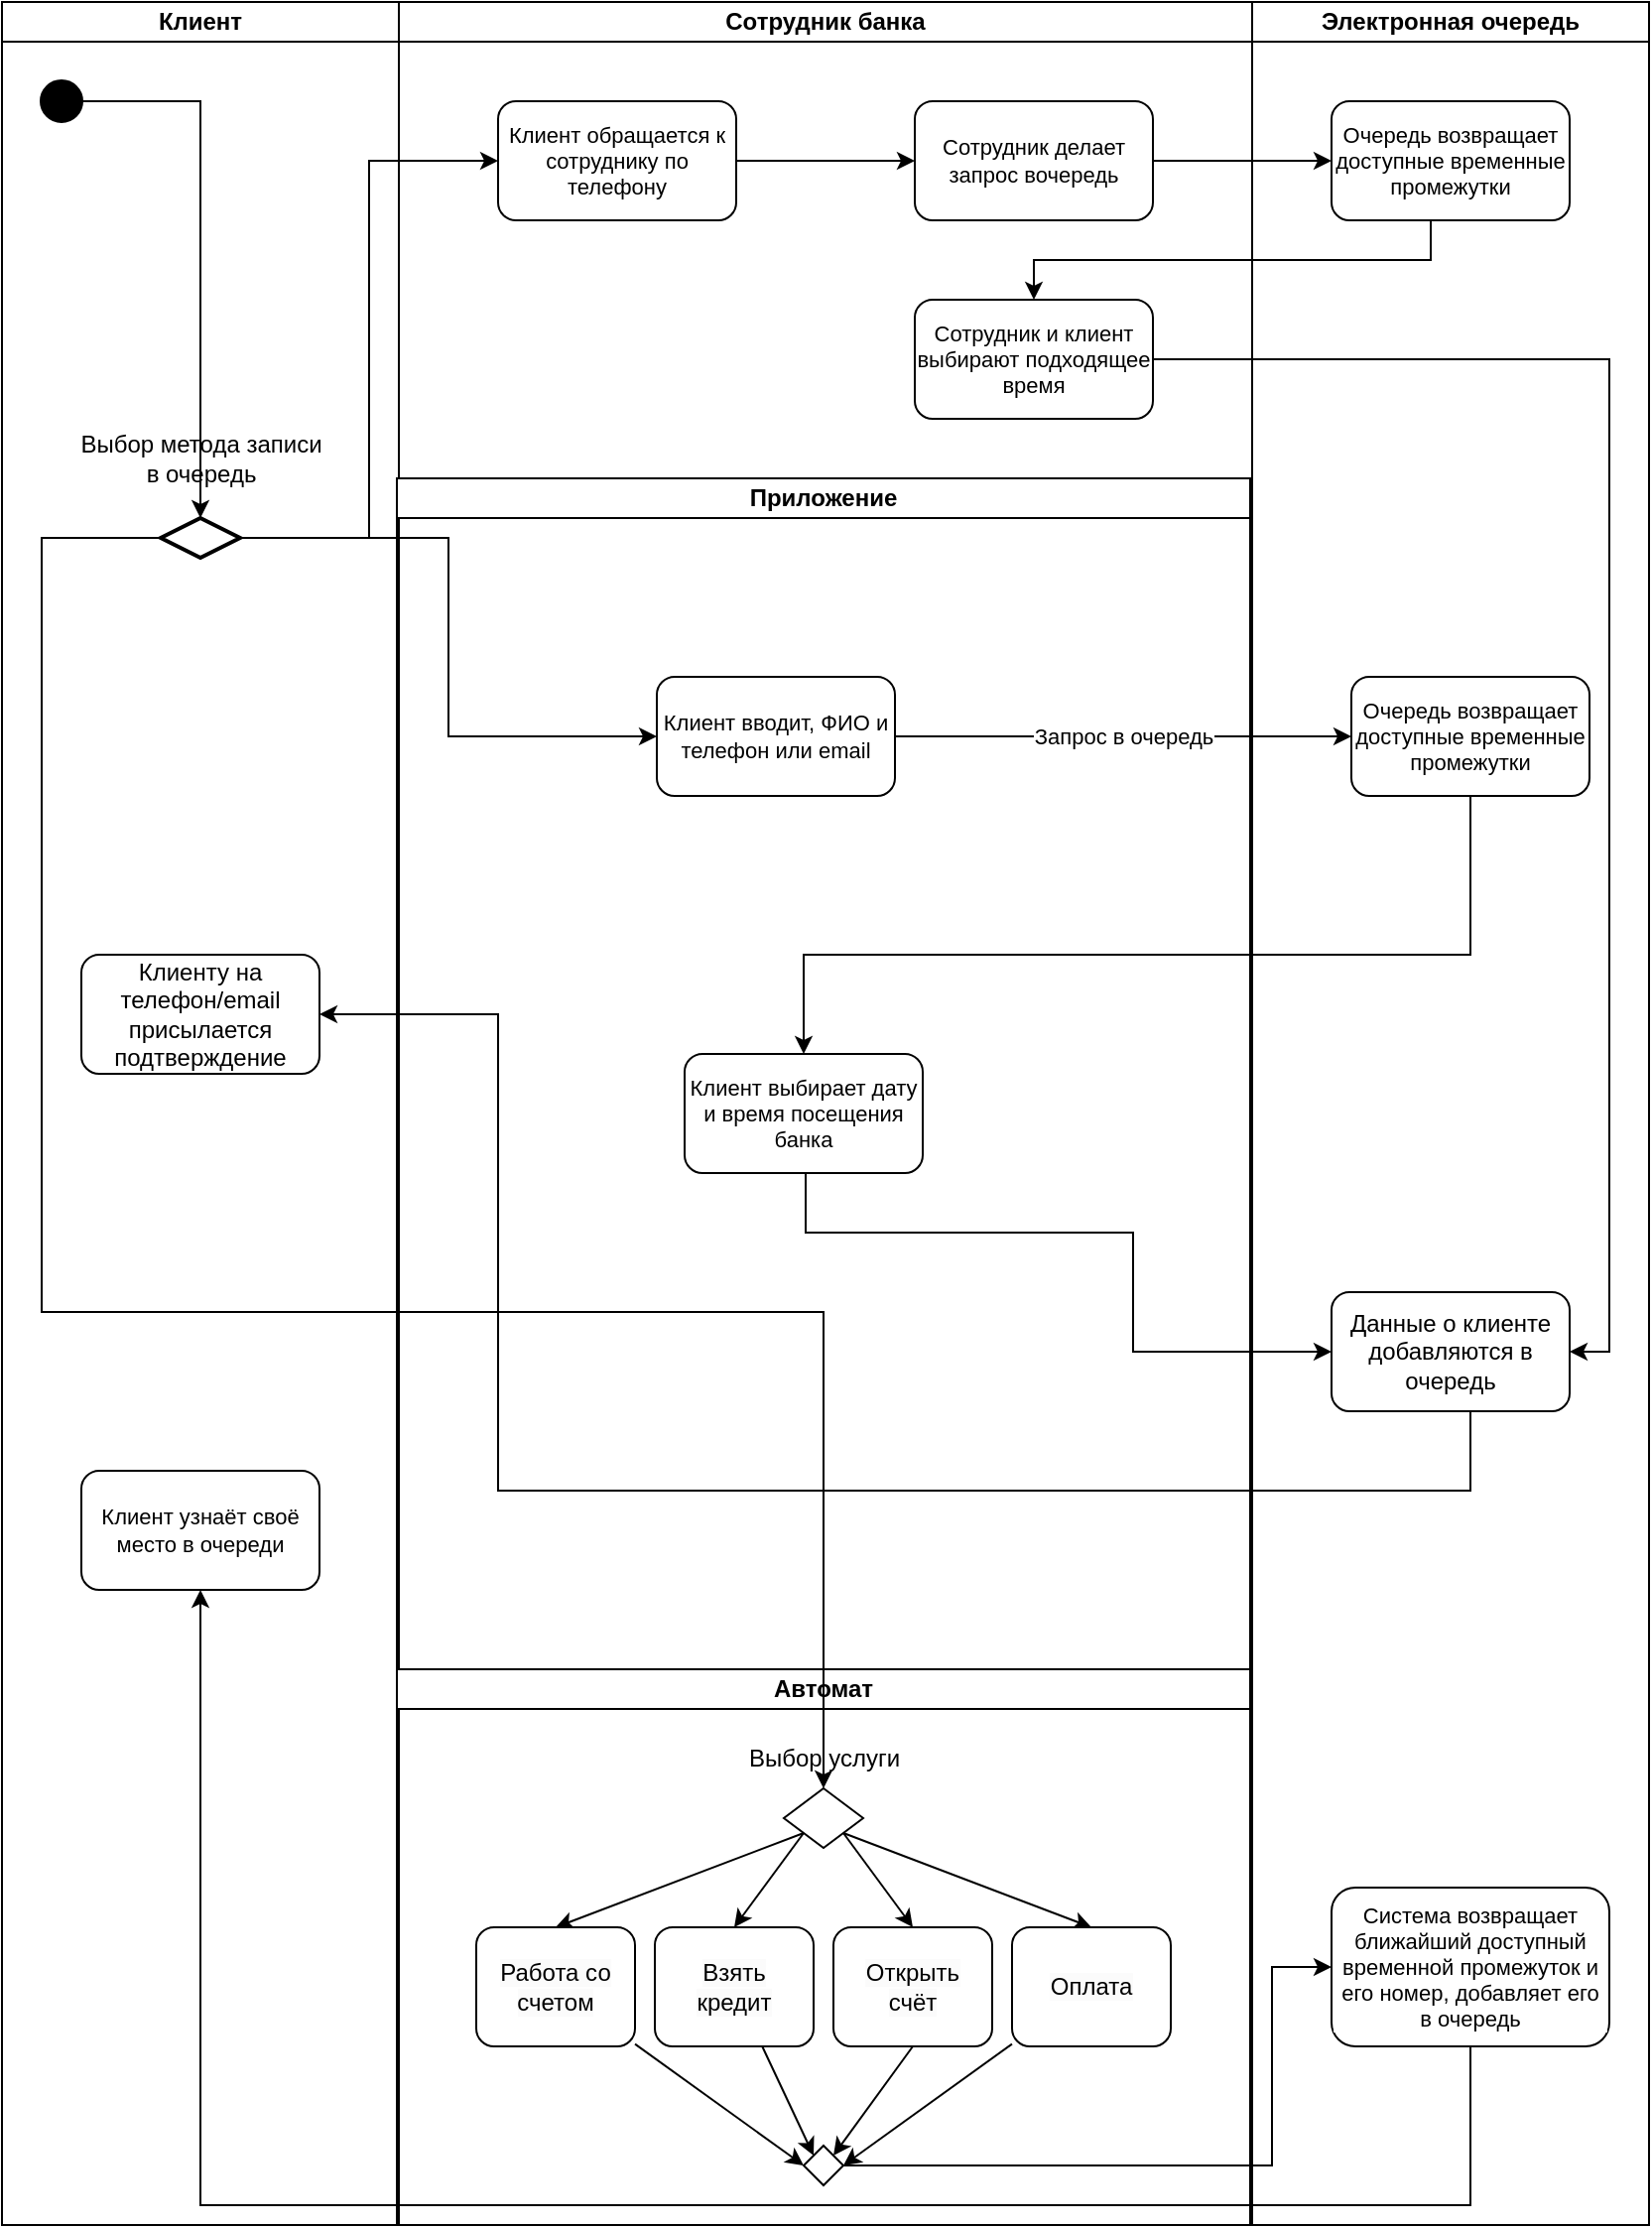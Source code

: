 <mxfile version="24.7.17">
  <diagram name="Page-1" id="aSSIHxQFKu71gb45OVoR">
    <mxGraphModel dx="1193" dy="2078" grid="1" gridSize="10" guides="1" tooltips="1" connect="1" arrows="1" fold="1" page="1" pageScale="1" pageWidth="827" pageHeight="1169" math="1" shadow="0">
      <root>
        <mxCell id="0" />
        <mxCell id="1" parent="0" />
        <mxCell id="f93Ii2bPztdFWJ8wU008-2" value="Клиент" style="swimlane;startSize=20;whiteSpace=wrap;html=1;" vertex="1" parent="1">
          <mxGeometry y="-440" width="200" height="1120" as="geometry">
            <mxRectangle width="50" height="40" as="alternateBounds" />
          </mxGeometry>
        </mxCell>
        <mxCell id="f93Ii2bPztdFWJ8wU008-1" value="" style="shape=ellipse;html=1;fillColor=strokeColor;strokeWidth=2;verticalLabelPosition=bottom;verticalAlignment=top;perimeter=ellipsePerimeter;" vertex="1" parent="f93Ii2bPztdFWJ8wU008-2">
          <mxGeometry x="20" y="40" width="20" height="20" as="geometry" />
        </mxCell>
        <mxCell id="f93Ii2bPztdFWJ8wU008-7" value="" style="strokeWidth=2;html=1;shape=mxgraph.flowchart.decision;whiteSpace=wrap;" vertex="1" parent="f93Ii2bPztdFWJ8wU008-2">
          <mxGeometry x="80" y="260" width="40" height="20" as="geometry" />
        </mxCell>
        <mxCell id="f93Ii2bPztdFWJ8wU008-12" value="Выбор метода записи&lt;div&gt;в очередь&lt;/div&gt;" style="text;html=1;align=center;verticalAlign=middle;resizable=0;points=[];autosize=1;strokeColor=none;fillColor=none;" vertex="1" parent="f93Ii2bPztdFWJ8wU008-2">
          <mxGeometry x="25" y="210" width="150" height="40" as="geometry" />
        </mxCell>
        <mxCell id="f93Ii2bPztdFWJ8wU008-53" style="edgeStyle=orthogonalEdgeStyle;shape=connector;rounded=0;orthogonalLoop=1;jettySize=auto;html=1;entryX=0.5;entryY=0;entryDx=0;entryDy=0;entryPerimeter=0;strokeColor=default;strokeWidth=1;align=center;verticalAlign=middle;fontFamily=Helvetica;fontSize=11;fontColor=default;labelBackgroundColor=default;endArrow=classic;" edge="1" parent="f93Ii2bPztdFWJ8wU008-2" source="f93Ii2bPztdFWJ8wU008-1" target="f93Ii2bPztdFWJ8wU008-7">
          <mxGeometry relative="1" as="geometry">
            <Array as="points">
              <mxPoint x="100" y="50" />
            </Array>
          </mxGeometry>
        </mxCell>
        <mxCell id="f93Ii2bPztdFWJ8wU008-26" value="Клиенту на телефон/email присылается подтверждение" style="rounded=1;whiteSpace=wrap;html=1;" vertex="1" parent="f93Ii2bPztdFWJ8wU008-2">
          <mxGeometry x="40" y="480" width="120" height="60" as="geometry" />
        </mxCell>
        <mxCell id="f93Ii2bPztdFWJ8wU008-71" value="Клиент узнаёт своё место в очереди" style="rounded=1;whiteSpace=wrap;html=1;fontFamily=Helvetica;fontSize=11;fontColor=default;labelBackgroundColor=default;" vertex="1" parent="f93Ii2bPztdFWJ8wU008-2">
          <mxGeometry x="40" y="740" width="120" height="60" as="geometry" />
        </mxCell>
        <mxCell id="f93Ii2bPztdFWJ8wU008-3" value="Приложение" style="swimlane;startSize=20;whiteSpace=wrap;html=1;" vertex="1" parent="1">
          <mxGeometry x="199" y="-200" width="430" height="600" as="geometry">
            <mxRectangle x="200" width="50" height="40" as="alternateBounds" />
          </mxGeometry>
        </mxCell>
        <mxCell id="f93Ii2bPztdFWJ8wU008-28" value="Клиент вводит, ФИО и телефон или email" style="rounded=1;whiteSpace=wrap;html=1;fontFamily=Helvetica;fontSize=11;fontColor=default;labelBackgroundColor=default;" vertex="1" parent="f93Ii2bPztdFWJ8wU008-3">
          <mxGeometry x="131" y="100" width="120" height="60" as="geometry" />
        </mxCell>
        <mxCell id="f93Ii2bPztdFWJ8wU008-46" value="Клиент выбирает дату и время посещения банка" style="rounded=1;whiteSpace=wrap;html=1;fontFamily=Helvetica;fontSize=11;fontColor=default;labelBackgroundColor=default;" vertex="1" parent="f93Ii2bPztdFWJ8wU008-3">
          <mxGeometry x="145" y="290" width="120" height="60" as="geometry" />
        </mxCell>
        <mxCell id="f93Ii2bPztdFWJ8wU008-4" value="Сотрудник банка" style="swimlane;startSize=20;whiteSpace=wrap;html=1;" vertex="1" parent="1">
          <mxGeometry x="200" y="-440" width="430" height="240" as="geometry">
            <mxRectangle width="50" height="40" as="alternateBounds" />
          </mxGeometry>
        </mxCell>
        <mxCell id="f93Ii2bPztdFWJ8wU008-76" style="edgeStyle=orthogonalEdgeStyle;shape=connector;rounded=0;orthogonalLoop=1;jettySize=auto;html=1;entryX=0;entryY=0.5;entryDx=0;entryDy=0;strokeColor=default;strokeWidth=1;align=center;verticalAlign=middle;fontFamily=Helvetica;fontSize=11;fontColor=default;labelBackgroundColor=default;endArrow=classic;" edge="1" parent="f93Ii2bPztdFWJ8wU008-4" source="f93Ii2bPztdFWJ8wU008-73" target="f93Ii2bPztdFWJ8wU008-74">
          <mxGeometry relative="1" as="geometry" />
        </mxCell>
        <mxCell id="f93Ii2bPztdFWJ8wU008-73" value="Клиент обращается к сотруднику по телефону" style="rounded=1;whiteSpace=wrap;html=1;fontFamily=Helvetica;fontSize=11;fontColor=default;labelBackgroundColor=default;" vertex="1" parent="f93Ii2bPztdFWJ8wU008-4">
          <mxGeometry x="50" y="50" width="120" height="60" as="geometry" />
        </mxCell>
        <mxCell id="f93Ii2bPztdFWJ8wU008-74" value="Сотрудник делает запрос вочередь" style="rounded=1;whiteSpace=wrap;html=1;fontFamily=Helvetica;fontSize=11;fontColor=default;labelBackgroundColor=default;" vertex="1" parent="f93Ii2bPztdFWJ8wU008-4">
          <mxGeometry x="260" y="50" width="120" height="60" as="geometry" />
        </mxCell>
        <mxCell id="f93Ii2bPztdFWJ8wU008-80" value="Сотрудник и клиент выбирают подходящее время" style="rounded=1;whiteSpace=wrap;html=1;fontFamily=Helvetica;fontSize=11;fontColor=default;labelBackgroundColor=default;" vertex="1" parent="f93Ii2bPztdFWJ8wU008-4">
          <mxGeometry x="260" y="150" width="120" height="60" as="geometry" />
        </mxCell>
        <mxCell id="f93Ii2bPztdFWJ8wU008-5" value="Электронная очередь" style="swimlane;startSize=20;whiteSpace=wrap;html=1;" vertex="1" parent="1">
          <mxGeometry x="630" y="-440" width="200" height="1120" as="geometry">
            <mxRectangle width="50" height="40" as="alternateBounds" />
          </mxGeometry>
        </mxCell>
        <mxCell id="f93Ii2bPztdFWJ8wU008-25" value="Данные о клиенте добавляются в очередь" style="rounded=1;whiteSpace=wrap;html=1;" vertex="1" parent="f93Ii2bPztdFWJ8wU008-5">
          <mxGeometry x="40" y="650" width="120" height="60" as="geometry" />
        </mxCell>
        <mxCell id="f93Ii2bPztdFWJ8wU008-42" value="Очередь возвращает доступные временные промежутки" style="rounded=1;whiteSpace=wrap;html=1;fontFamily=Helvetica;fontSize=11;fontColor=default;labelBackgroundColor=default;" vertex="1" parent="f93Ii2bPztdFWJ8wU008-5">
          <mxGeometry x="50" y="340" width="120" height="60" as="geometry" />
        </mxCell>
        <mxCell id="f93Ii2bPztdFWJ8wU008-63" value="Система возвращает ближайший доступный временной промежуток и его номер, добавляет его в очередь" style="rounded=1;whiteSpace=wrap;html=1;fontFamily=Helvetica;fontSize=11;fontColor=default;labelBackgroundColor=default;" vertex="1" parent="f93Ii2bPztdFWJ8wU008-5">
          <mxGeometry x="40" y="950" width="140" height="80" as="geometry" />
        </mxCell>
        <mxCell id="f93Ii2bPztdFWJ8wU008-78" value="Очередь возвращает доступные временные промежутки" style="rounded=1;whiteSpace=wrap;html=1;fontFamily=Helvetica;fontSize=11;fontColor=default;labelBackgroundColor=default;" vertex="1" parent="f93Ii2bPztdFWJ8wU008-5">
          <mxGeometry x="40" y="50" width="120" height="60" as="geometry" />
        </mxCell>
        <mxCell id="f93Ii2bPztdFWJ8wU008-6" value="Автомат" style="swimlane;startSize=20;whiteSpace=wrap;html=1;" vertex="1" parent="1">
          <mxGeometry x="199" y="400" width="430" height="280" as="geometry">
            <mxRectangle width="50" height="40" as="alternateBounds" />
          </mxGeometry>
        </mxCell>
        <mxCell id="f93Ii2bPztdFWJ8wU008-59" style="shape=connector;rounded=0;orthogonalLoop=1;jettySize=auto;html=1;exitX=1;exitY=1;exitDx=0;exitDy=0;entryX=0.5;entryY=0;entryDx=0;entryDy=0;strokeColor=default;strokeWidth=1;align=center;verticalAlign=middle;fontFamily=Helvetica;fontSize=11;fontColor=default;labelBackgroundColor=default;endArrow=classic;" edge="1" parent="f93Ii2bPztdFWJ8wU008-6" source="f93Ii2bPztdFWJ8wU008-15" target="f93Ii2bPztdFWJ8wU008-35">
          <mxGeometry relative="1" as="geometry" />
        </mxCell>
        <mxCell id="f93Ii2bPztdFWJ8wU008-60" style="shape=connector;rounded=0;orthogonalLoop=1;jettySize=auto;html=1;exitX=1;exitY=1;exitDx=0;exitDy=0;entryX=0.5;entryY=0;entryDx=0;entryDy=0;strokeColor=default;strokeWidth=1;align=center;verticalAlign=middle;fontFamily=Helvetica;fontSize=11;fontColor=default;labelBackgroundColor=default;endArrow=classic;" edge="1" parent="f93Ii2bPztdFWJ8wU008-6" source="f93Ii2bPztdFWJ8wU008-15" target="f93Ii2bPztdFWJ8wU008-34">
          <mxGeometry relative="1" as="geometry" />
        </mxCell>
        <mxCell id="f93Ii2bPztdFWJ8wU008-61" style="shape=connector;rounded=0;orthogonalLoop=1;jettySize=auto;html=1;exitX=0;exitY=1;exitDx=0;exitDy=0;entryX=0.5;entryY=0;entryDx=0;entryDy=0;strokeColor=default;strokeWidth=1;align=center;verticalAlign=middle;fontFamily=Helvetica;fontSize=11;fontColor=default;labelBackgroundColor=default;endArrow=classic;" edge="1" parent="f93Ii2bPztdFWJ8wU008-6" source="f93Ii2bPztdFWJ8wU008-15" target="f93Ii2bPztdFWJ8wU008-33">
          <mxGeometry relative="1" as="geometry" />
        </mxCell>
        <mxCell id="f93Ii2bPztdFWJ8wU008-62" style="shape=connector;rounded=0;orthogonalLoop=1;jettySize=auto;html=1;exitX=0;exitY=1;exitDx=0;exitDy=0;entryX=0.5;entryY=0;entryDx=0;entryDy=0;strokeColor=default;strokeWidth=1;align=center;verticalAlign=middle;fontFamily=Helvetica;fontSize=11;fontColor=default;labelBackgroundColor=default;endArrow=classic;" edge="1" parent="f93Ii2bPztdFWJ8wU008-6" source="f93Ii2bPztdFWJ8wU008-15" target="f93Ii2bPztdFWJ8wU008-32">
          <mxGeometry relative="1" as="geometry" />
        </mxCell>
        <mxCell id="f93Ii2bPztdFWJ8wU008-15" value="" style="rhombus;whiteSpace=wrap;html=1;" vertex="1" parent="f93Ii2bPztdFWJ8wU008-6">
          <mxGeometry x="195" y="60" width="40" height="30" as="geometry" />
        </mxCell>
        <mxCell id="f93Ii2bPztdFWJ8wU008-16" value="Выбор услуги" style="text;html=1;align=center;verticalAlign=middle;resizable=0;points=[];autosize=1;strokeColor=none;fillColor=none;" vertex="1" parent="f93Ii2bPztdFWJ8wU008-6">
          <mxGeometry x="165" y="30" width="100" height="30" as="geometry" />
        </mxCell>
        <mxCell id="f93Ii2bPztdFWJ8wU008-66" style="edgeStyle=none;shape=connector;rounded=0;orthogonalLoop=1;jettySize=auto;html=1;entryX=0;entryY=0;entryDx=0;entryDy=0;strokeColor=default;strokeWidth=1;align=center;verticalAlign=middle;fontFamily=Helvetica;fontSize=11;fontColor=default;labelBackgroundColor=default;endArrow=classic;" edge="1" parent="f93Ii2bPztdFWJ8wU008-6" source="f93Ii2bPztdFWJ8wU008-33" target="f93Ii2bPztdFWJ8wU008-64">
          <mxGeometry relative="1" as="geometry" />
        </mxCell>
        <mxCell id="f93Ii2bPztdFWJ8wU008-33" value="&lt;span style=&quot;font-family: Arial; font-size: 12px; background-color: rgb(251, 251, 251);&quot;&gt;Взять&lt;/span&gt;&lt;div&gt;&lt;span style=&quot;font-family: Arial; font-size: 12px; background-color: rgb(251, 251, 251);&quot;&gt;кредит&lt;/span&gt;&lt;/div&gt;" style="rounded=1;whiteSpace=wrap;html=1;fontFamily=Helvetica;fontSize=11;fontColor=default;labelBackgroundColor=default;" vertex="1" parent="f93Ii2bPztdFWJ8wU008-6">
          <mxGeometry x="130" y="130" width="80" height="60" as="geometry" />
        </mxCell>
        <mxCell id="f93Ii2bPztdFWJ8wU008-65" style="edgeStyle=none;shape=connector;rounded=0;orthogonalLoop=1;jettySize=auto;html=1;entryX=0;entryY=0.5;entryDx=0;entryDy=0;strokeColor=default;strokeWidth=1;align=center;verticalAlign=middle;fontFamily=Helvetica;fontSize=11;fontColor=default;labelBackgroundColor=default;endArrow=classic;" edge="1" parent="f93Ii2bPztdFWJ8wU008-6" source="f93Ii2bPztdFWJ8wU008-32" target="f93Ii2bPztdFWJ8wU008-64">
          <mxGeometry relative="1" as="geometry" />
        </mxCell>
        <mxCell id="f93Ii2bPztdFWJ8wU008-32" value="&lt;span style=&quot;font-family: Arial; font-size: 12px; background-color: rgb(251, 251, 251);&quot;&gt;Работа со&lt;/span&gt;&lt;div&gt;&lt;span style=&quot;font-family: Arial; font-size: 12px; background-color: rgb(251, 251, 251);&quot;&gt;счетом&lt;/span&gt;&lt;/div&gt;" style="rounded=1;whiteSpace=wrap;html=1;fontFamily=Helvetica;fontSize=11;fontColor=default;labelBackgroundColor=default;" vertex="1" parent="f93Ii2bPztdFWJ8wU008-6">
          <mxGeometry x="40" y="130" width="80" height="60" as="geometry" />
        </mxCell>
        <mxCell id="f93Ii2bPztdFWJ8wU008-67" style="edgeStyle=none;shape=connector;rounded=0;orthogonalLoop=1;jettySize=auto;html=1;exitX=0.5;exitY=1;exitDx=0;exitDy=0;entryX=1;entryY=0;entryDx=0;entryDy=0;strokeColor=default;strokeWidth=1;align=center;verticalAlign=middle;fontFamily=Helvetica;fontSize=11;fontColor=default;labelBackgroundColor=default;endArrow=classic;" edge="1" parent="f93Ii2bPztdFWJ8wU008-6" source="f93Ii2bPztdFWJ8wU008-34" target="f93Ii2bPztdFWJ8wU008-64">
          <mxGeometry relative="1" as="geometry" />
        </mxCell>
        <mxCell id="f93Ii2bPztdFWJ8wU008-34" value="&lt;span style=&quot;font-family: Arial; font-size: 12px; background-color: rgb(251, 251, 251);&quot;&gt;Открыть&lt;/span&gt;&lt;div&gt;&lt;span style=&quot;font-family: Arial; font-size: 12px; background-color: rgb(251, 251, 251);&quot;&gt;счёт&lt;/span&gt;&lt;/div&gt;" style="rounded=1;whiteSpace=wrap;html=1;fontFamily=Helvetica;fontSize=11;fontColor=default;labelBackgroundColor=default;" vertex="1" parent="f93Ii2bPztdFWJ8wU008-6">
          <mxGeometry x="220" y="130" width="80" height="60" as="geometry" />
        </mxCell>
        <mxCell id="f93Ii2bPztdFWJ8wU008-68" style="edgeStyle=none;shape=connector;rounded=0;orthogonalLoop=1;jettySize=auto;html=1;entryX=1;entryY=0.5;entryDx=0;entryDy=0;strokeColor=default;strokeWidth=1;align=center;verticalAlign=middle;fontFamily=Helvetica;fontSize=11;fontColor=default;labelBackgroundColor=default;endArrow=classic;" edge="1" parent="f93Ii2bPztdFWJ8wU008-6" source="f93Ii2bPztdFWJ8wU008-35" target="f93Ii2bPztdFWJ8wU008-64">
          <mxGeometry relative="1" as="geometry" />
        </mxCell>
        <mxCell id="f93Ii2bPztdFWJ8wU008-35" value="&lt;span style=&quot;font-family: Arial; font-size: 12px; background-color: rgb(251, 251, 251);&quot;&gt;Оплата&lt;/span&gt;" style="rounded=1;whiteSpace=wrap;html=1;fontFamily=Helvetica;fontSize=11;fontColor=default;labelBackgroundColor=default;" vertex="1" parent="f93Ii2bPztdFWJ8wU008-6">
          <mxGeometry x="310" y="130" width="80" height="60" as="geometry" />
        </mxCell>
        <mxCell id="f93Ii2bPztdFWJ8wU008-64" value="" style="rhombus;whiteSpace=wrap;html=1;fontFamily=Helvetica;fontSize=11;fontColor=default;labelBackgroundColor=default;" vertex="1" parent="f93Ii2bPztdFWJ8wU008-6">
          <mxGeometry x="205" y="240" width="20" height="20" as="geometry" />
        </mxCell>
        <mxCell id="f93Ii2bPztdFWJ8wU008-44" value="Запрос в очередь" style="edgeStyle=orthogonalEdgeStyle;shape=connector;rounded=0;orthogonalLoop=1;jettySize=auto;html=1;entryX=0;entryY=0.5;entryDx=0;entryDy=0;strokeColor=default;strokeWidth=1;align=center;verticalAlign=middle;fontFamily=Helvetica;fontSize=11;fontColor=default;labelBackgroundColor=default;endArrow=classic;" edge="1" parent="1" source="f93Ii2bPztdFWJ8wU008-28" target="f93Ii2bPztdFWJ8wU008-42">
          <mxGeometry relative="1" as="geometry">
            <Array as="points">
              <mxPoint x="640" y="-70" />
              <mxPoint x="640" y="-70" />
            </Array>
          </mxGeometry>
        </mxCell>
        <mxCell id="f93Ii2bPztdFWJ8wU008-48" style="edgeStyle=orthogonalEdgeStyle;shape=connector;rounded=0;orthogonalLoop=1;jettySize=auto;html=1;entryX=0.5;entryY=0;entryDx=0;entryDy=0;strokeColor=default;strokeWidth=1;align=center;verticalAlign=middle;fontFamily=Helvetica;fontSize=11;fontColor=default;labelBackgroundColor=default;endArrow=classic;" edge="1" parent="1" source="f93Ii2bPztdFWJ8wU008-42" target="f93Ii2bPztdFWJ8wU008-46">
          <mxGeometry relative="1" as="geometry">
            <Array as="points">
              <mxPoint x="740" y="40" />
              <mxPoint x="404" y="40" />
            </Array>
          </mxGeometry>
        </mxCell>
        <mxCell id="f93Ii2bPztdFWJ8wU008-49" style="edgeStyle=orthogonalEdgeStyle;shape=connector;rounded=0;orthogonalLoop=1;jettySize=auto;html=1;entryX=0;entryY=0.5;entryDx=0;entryDy=0;strokeColor=default;strokeWidth=1;align=center;verticalAlign=middle;fontFamily=Helvetica;fontSize=11;fontColor=default;labelBackgroundColor=default;endArrow=classic;" edge="1" parent="1" source="f93Ii2bPztdFWJ8wU008-46" target="f93Ii2bPztdFWJ8wU008-25">
          <mxGeometry relative="1" as="geometry">
            <Array as="points">
              <mxPoint x="405" y="180" />
              <mxPoint x="570" y="180" />
              <mxPoint x="570" y="240" />
            </Array>
          </mxGeometry>
        </mxCell>
        <mxCell id="f93Ii2bPztdFWJ8wU008-54" style="edgeStyle=orthogonalEdgeStyle;shape=connector;rounded=0;orthogonalLoop=1;jettySize=auto;html=1;entryX=0;entryY=0.5;entryDx=0;entryDy=0;strokeColor=default;strokeWidth=1;align=center;verticalAlign=middle;fontFamily=Helvetica;fontSize=11;fontColor=default;labelBackgroundColor=default;endArrow=classic;" edge="1" parent="1" source="f93Ii2bPztdFWJ8wU008-7" target="f93Ii2bPztdFWJ8wU008-28">
          <mxGeometry relative="1" as="geometry" />
        </mxCell>
        <mxCell id="f93Ii2bPztdFWJ8wU008-55" style="edgeStyle=orthogonalEdgeStyle;shape=connector;rounded=0;orthogonalLoop=1;jettySize=auto;html=1;entryX=1;entryY=0.5;entryDx=0;entryDy=0;strokeColor=default;strokeWidth=1;align=center;verticalAlign=middle;fontFamily=Helvetica;fontSize=11;fontColor=default;labelBackgroundColor=default;endArrow=classic;" edge="1" parent="1" source="f93Ii2bPztdFWJ8wU008-25" target="f93Ii2bPztdFWJ8wU008-26">
          <mxGeometry relative="1" as="geometry">
            <Array as="points">
              <mxPoint x="740" y="310" />
              <mxPoint x="250" y="310" />
              <mxPoint x="250" y="70" />
            </Array>
          </mxGeometry>
        </mxCell>
        <mxCell id="f93Ii2bPztdFWJ8wU008-58" style="edgeStyle=orthogonalEdgeStyle;shape=connector;rounded=0;orthogonalLoop=1;jettySize=auto;html=1;entryX=0.5;entryY=0;entryDx=0;entryDy=0;strokeColor=default;strokeWidth=1;align=center;verticalAlign=middle;fontFamily=Helvetica;fontSize=11;fontColor=default;labelBackgroundColor=default;endArrow=classic;" edge="1" parent="1" source="f93Ii2bPztdFWJ8wU008-7" target="f93Ii2bPztdFWJ8wU008-15">
          <mxGeometry relative="1" as="geometry">
            <Array as="points">
              <mxPoint x="20" y="-170" />
              <mxPoint x="20" y="220" />
              <mxPoint x="414" y="220" />
            </Array>
          </mxGeometry>
        </mxCell>
        <mxCell id="f93Ii2bPztdFWJ8wU008-69" style="edgeStyle=orthogonalEdgeStyle;shape=connector;rounded=0;orthogonalLoop=1;jettySize=auto;html=1;entryX=0;entryY=0.5;entryDx=0;entryDy=0;strokeColor=default;strokeWidth=1;align=center;verticalAlign=middle;fontFamily=Helvetica;fontSize=11;fontColor=default;labelBackgroundColor=default;endArrow=classic;" edge="1" parent="1" source="f93Ii2bPztdFWJ8wU008-64" target="f93Ii2bPztdFWJ8wU008-63">
          <mxGeometry relative="1" as="geometry">
            <Array as="points">
              <mxPoint x="640" y="650" />
              <mxPoint x="640" y="550" />
            </Array>
          </mxGeometry>
        </mxCell>
        <mxCell id="f93Ii2bPztdFWJ8wU008-72" style="edgeStyle=orthogonalEdgeStyle;shape=connector;rounded=0;orthogonalLoop=1;jettySize=auto;html=1;entryX=0.5;entryY=1;entryDx=0;entryDy=0;strokeColor=default;strokeWidth=1;align=center;verticalAlign=middle;fontFamily=Helvetica;fontSize=11;fontColor=default;labelBackgroundColor=default;endArrow=classic;" edge="1" parent="1" source="f93Ii2bPztdFWJ8wU008-63" target="f93Ii2bPztdFWJ8wU008-71">
          <mxGeometry relative="1" as="geometry">
            <Array as="points">
              <mxPoint x="740" y="670" />
              <mxPoint x="100" y="670" />
            </Array>
          </mxGeometry>
        </mxCell>
        <mxCell id="f93Ii2bPztdFWJ8wU008-75" style="edgeStyle=orthogonalEdgeStyle;shape=connector;rounded=0;orthogonalLoop=1;jettySize=auto;html=1;entryX=0;entryY=0.5;entryDx=0;entryDy=0;strokeColor=default;strokeWidth=1;align=center;verticalAlign=middle;fontFamily=Helvetica;fontSize=11;fontColor=default;labelBackgroundColor=default;endArrow=classic;" edge="1" parent="1" source="f93Ii2bPztdFWJ8wU008-7" target="f93Ii2bPztdFWJ8wU008-73">
          <mxGeometry relative="1" as="geometry" />
        </mxCell>
        <mxCell id="f93Ii2bPztdFWJ8wU008-79" style="edgeStyle=orthogonalEdgeStyle;shape=connector;rounded=0;orthogonalLoop=1;jettySize=auto;html=1;entryX=0;entryY=0.5;entryDx=0;entryDy=0;strokeColor=default;strokeWidth=1;align=center;verticalAlign=middle;fontFamily=Helvetica;fontSize=11;fontColor=default;labelBackgroundColor=default;endArrow=classic;" edge="1" parent="1" source="f93Ii2bPztdFWJ8wU008-74" target="f93Ii2bPztdFWJ8wU008-78">
          <mxGeometry relative="1" as="geometry" />
        </mxCell>
        <mxCell id="f93Ii2bPztdFWJ8wU008-81" style="edgeStyle=orthogonalEdgeStyle;shape=connector;rounded=0;orthogonalLoop=1;jettySize=auto;html=1;entryX=0.5;entryY=0;entryDx=0;entryDy=0;strokeColor=default;strokeWidth=1;align=center;verticalAlign=middle;fontFamily=Helvetica;fontSize=11;fontColor=default;labelBackgroundColor=default;endArrow=classic;" edge="1" parent="1" source="f93Ii2bPztdFWJ8wU008-78" target="f93Ii2bPztdFWJ8wU008-80">
          <mxGeometry relative="1" as="geometry">
            <Array as="points">
              <mxPoint x="720" y="-310" />
              <mxPoint x="520" y="-310" />
            </Array>
          </mxGeometry>
        </mxCell>
        <mxCell id="f93Ii2bPztdFWJ8wU008-82" style="edgeStyle=orthogonalEdgeStyle;shape=connector;rounded=0;orthogonalLoop=1;jettySize=auto;html=1;entryX=1;entryY=0.5;entryDx=0;entryDy=0;strokeColor=default;strokeWidth=1;align=center;verticalAlign=middle;fontFamily=Helvetica;fontSize=11;fontColor=default;labelBackgroundColor=default;endArrow=classic;" edge="1" parent="1" source="f93Ii2bPztdFWJ8wU008-80" target="f93Ii2bPztdFWJ8wU008-25">
          <mxGeometry relative="1" as="geometry" />
        </mxCell>
      </root>
    </mxGraphModel>
  </diagram>
</mxfile>
